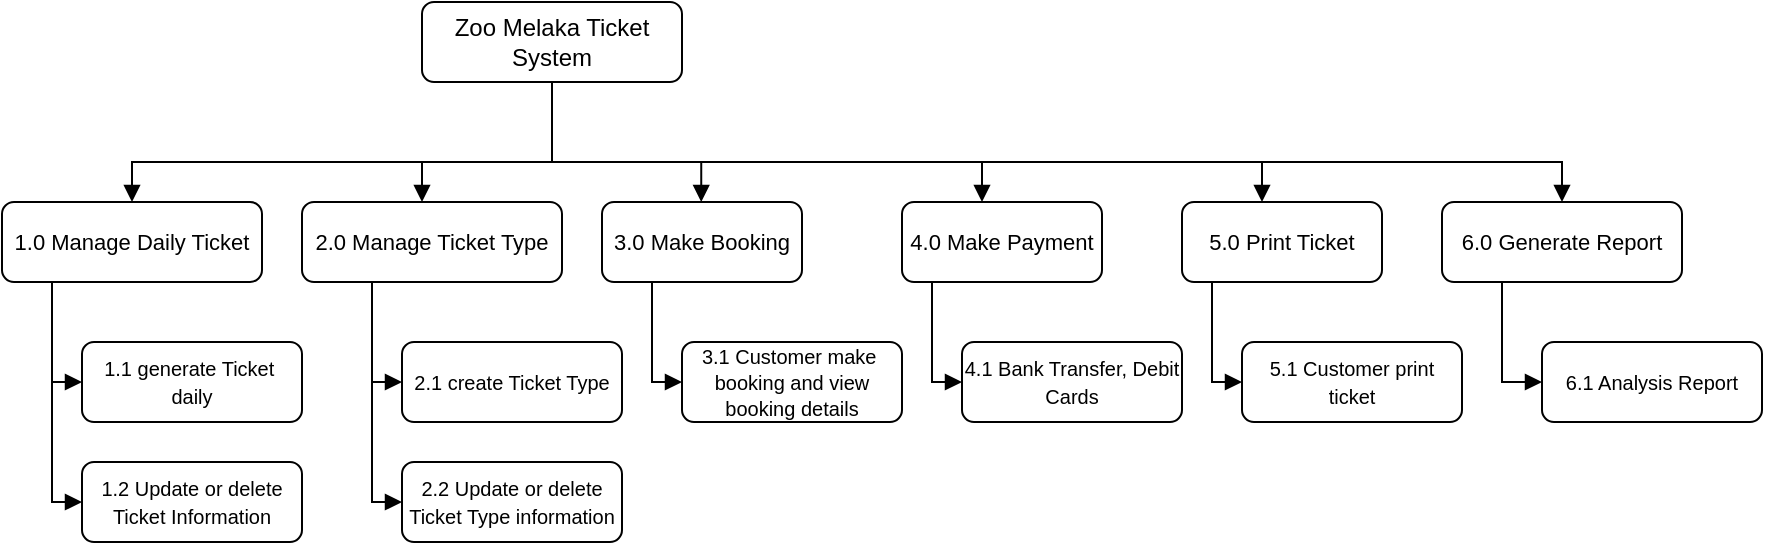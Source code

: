 <mxfile version="16.2.7" type="github">
  <diagram id="TOsZEdzZp91fuENZdWgG" name="Page-1">
    <mxGraphModel dx="902" dy="399" grid="1" gridSize="10" guides="1" tooltips="1" connect="1" arrows="1" fold="1" page="1" pageScale="1" pageWidth="850" pageHeight="1100" math="0" shadow="0">
      <root>
        <mxCell id="0" />
        <mxCell id="1" parent="0" />
        <mxCell id="eIKXC1qmkzRRXaIxY2Rm-1" value="Zoo Melaka Ticket System" style="rounded=1;whiteSpace=wrap;html=1;" vertex="1" parent="1">
          <mxGeometry x="270" y="30" width="130" height="40" as="geometry" />
        </mxCell>
        <mxCell id="eIKXC1qmkzRRXaIxY2Rm-6" value="&lt;font style=&quot;font-size: 11px&quot;&gt;6.0 Generate Report&lt;/font&gt;" style="whiteSpace=wrap;html=1;align=center;verticalAlign=middle;treeFolding=1;treeMoving=1;newEdgeStyle={&quot;edgeStyle&quot;:&quot;elbowEdgeStyle&quot;,&quot;startArrow&quot;:&quot;none&quot;,&quot;endArrow&quot;:&quot;none&quot;};rounded=1;" vertex="1" parent="1">
          <mxGeometry x="780" y="130" width="120" height="40" as="geometry" />
        </mxCell>
        <mxCell id="eIKXC1qmkzRRXaIxY2Rm-7" value="" style="edgeStyle=elbowEdgeStyle;elbow=vertical;startArrow=none;endArrow=block;rounded=0;exitX=0.5;exitY=1;exitDx=0;exitDy=0;endFill=1;" edge="1" target="eIKXC1qmkzRRXaIxY2Rm-6" parent="1" source="eIKXC1qmkzRRXaIxY2Rm-1">
          <mxGeometry relative="1" as="geometry">
            <mxPoint x="375" y="100" as="sourcePoint" />
            <Array as="points">
              <mxPoint x="410" y="110" />
              <mxPoint x="780" y="110" />
              <mxPoint x="445" y="105" />
            </Array>
          </mxGeometry>
        </mxCell>
        <mxCell id="eIKXC1qmkzRRXaIxY2Rm-8" value="&lt;p style=&quot;line-height: 1.4&quot;&gt;&lt;font style=&quot;font-size: 11px&quot;&gt;4.0 Make Payment&lt;/font&gt;&lt;/p&gt;" style="whiteSpace=wrap;html=1;align=center;verticalAlign=middle;treeFolding=1;treeMoving=1;newEdgeStyle={&quot;edgeStyle&quot;:&quot;elbowEdgeStyle&quot;,&quot;startArrow&quot;:&quot;none&quot;,&quot;endArrow&quot;:&quot;none&quot;};rounded=1;" vertex="1" parent="1">
          <mxGeometry x="510" y="130" width="100" height="40" as="geometry" />
        </mxCell>
        <mxCell id="eIKXC1qmkzRRXaIxY2Rm-10" value="&lt;p style=&quot;line-height: 1.4&quot;&gt;&lt;font style=&quot;font-size: 11px&quot;&gt;3.0 Make Booking&lt;/font&gt;&lt;/p&gt;" style="whiteSpace=wrap;html=1;align=center;verticalAlign=middle;treeFolding=1;treeMoving=1;newEdgeStyle={&quot;edgeStyle&quot;:&quot;elbowEdgeStyle&quot;,&quot;startArrow&quot;:&quot;none&quot;,&quot;endArrow&quot;:&quot;none&quot;};rounded=1;" vertex="1" parent="1">
          <mxGeometry x="360" y="130" width="100" height="40" as="geometry" />
        </mxCell>
        <mxCell id="eIKXC1qmkzRRXaIxY2Rm-11" value="" style="elbow=vertical;startArrow=none;endArrow=block;rounded=0;endFill=1;" edge="1" parent="1">
          <mxGeometry relative="1" as="geometry">
            <mxPoint x="409.62" y="110" as="sourcePoint" />
            <mxPoint x="409.62" y="130" as="targetPoint" />
          </mxGeometry>
        </mxCell>
        <mxCell id="eIKXC1qmkzRRXaIxY2Rm-12" value="&lt;p style=&quot;line-height: 1.4&quot;&gt;&lt;font style=&quot;font-size: 11px&quot;&gt;2.0 Manage Ticket Type&lt;/font&gt;&lt;/p&gt;" style="whiteSpace=wrap;html=1;align=center;verticalAlign=middle;treeFolding=1;treeMoving=1;newEdgeStyle={&quot;edgeStyle&quot;:&quot;elbowEdgeStyle&quot;,&quot;startArrow&quot;:&quot;none&quot;,&quot;endArrow&quot;:&quot;none&quot;};rounded=1;" vertex="1" parent="1">
          <mxGeometry x="210" y="130" width="130" height="40" as="geometry" />
        </mxCell>
        <mxCell id="eIKXC1qmkzRRXaIxY2Rm-13" value="" style="elbow=vertical;startArrow=none;endArrow=block;rounded=0;endFill=1;" edge="1" parent="1">
          <mxGeometry relative="1" as="geometry">
            <mxPoint x="270.0" y="110.0" as="sourcePoint" />
            <mxPoint x="270.0" y="130.0" as="targetPoint" />
          </mxGeometry>
        </mxCell>
        <mxCell id="eIKXC1qmkzRRXaIxY2Rm-14" value="&lt;p style=&quot;line-height: 1.4&quot;&gt;&lt;font style=&quot;font-size: 11px&quot;&gt;1.0 Manage Daily Ticket&lt;/font&gt;&lt;/p&gt;" style="whiteSpace=wrap;html=1;align=center;verticalAlign=middle;treeFolding=1;treeMoving=1;newEdgeStyle={&quot;edgeStyle&quot;:&quot;elbowEdgeStyle&quot;,&quot;startArrow&quot;:&quot;none&quot;,&quot;endArrow&quot;:&quot;none&quot;};rounded=1;" vertex="1" parent="1">
          <mxGeometry x="60" y="130" width="130" height="40" as="geometry" />
        </mxCell>
        <mxCell id="eIKXC1qmkzRRXaIxY2Rm-16" value="" style="edgeStyle=elbowEdgeStyle;elbow=vertical;startArrow=none;endArrow=block;rounded=0;fontSize=11;exitX=0.5;exitY=1;exitDx=0;exitDy=0;endFill=1;" edge="1" target="eIKXC1qmkzRRXaIxY2Rm-14" parent="1" source="eIKXC1qmkzRRXaIxY2Rm-1">
          <mxGeometry relative="1" as="geometry">
            <mxPoint x="309.52" y="70.0" as="sourcePoint" />
            <mxPoint x="-60" y="130" as="targetPoint" />
            <Array as="points">
              <mxPoint x="330" y="110" />
              <mxPoint x="370" y="110" />
              <mxPoint x="310" y="110" />
              <mxPoint x="240" y="110" />
              <mxPoint x="220" y="100" />
            </Array>
          </mxGeometry>
        </mxCell>
        <mxCell id="eIKXC1qmkzRRXaIxY2Rm-18" value="&lt;font style=&quot;font-size: 10px&quot;&gt;4.1 Bank Transfer, Debit Cards&lt;/font&gt;" style="whiteSpace=wrap;html=1;align=center;verticalAlign=middle;treeFolding=1;treeMoving=1;newEdgeStyle={&quot;edgeStyle&quot;:&quot;elbowEdgeStyle&quot;,&quot;startArrow&quot;:&quot;none&quot;,&quot;endArrow&quot;:&quot;none&quot;};rounded=1;fontSize=11;" vertex="1" parent="1">
          <mxGeometry x="540" y="200" width="110" height="40" as="geometry" />
        </mxCell>
        <mxCell id="eIKXC1qmkzRRXaIxY2Rm-20" value="&lt;font style=&quot;font-size: 10px&quot;&gt;6.1 Analysis Report&lt;/font&gt;" style="whiteSpace=wrap;html=1;align=center;verticalAlign=middle;treeFolding=1;treeMoving=1;newEdgeStyle={&quot;edgeStyle&quot;:&quot;elbowEdgeStyle&quot;,&quot;startArrow&quot;:&quot;none&quot;,&quot;endArrow&quot;:&quot;none&quot;};rounded=1;fontSize=11;" vertex="1" parent="1">
          <mxGeometry x="830" y="200" width="110" height="40" as="geometry" />
        </mxCell>
        <mxCell id="eIKXC1qmkzRRXaIxY2Rm-21" value="" style="edgeStyle=elbowEdgeStyle;elbow=vertical;startArrow=none;endArrow=block;rounded=0;fontSize=11;endFill=1;" edge="1" parent="1">
          <mxGeometry relative="1" as="geometry">
            <mxPoint x="810" y="170" as="sourcePoint" />
            <mxPoint x="830" y="220" as="targetPoint" />
            <Array as="points">
              <mxPoint x="790" y="220" />
            </Array>
          </mxGeometry>
        </mxCell>
        <mxCell id="eIKXC1qmkzRRXaIxY2Rm-22" value="&lt;font style=&quot;font-size: 10px&quot;&gt;3.1 Customer make&amp;nbsp; booking and view booking details&lt;/font&gt;" style="whiteSpace=wrap;html=1;align=center;verticalAlign=middle;treeFolding=1;treeMoving=1;newEdgeStyle={&quot;edgeStyle&quot;:&quot;elbowEdgeStyle&quot;,&quot;startArrow&quot;:&quot;none&quot;,&quot;endArrow&quot;:&quot;none&quot;};rounded=1;fontSize=11;" vertex="1" parent="1">
          <mxGeometry x="400" y="200" width="110" height="40" as="geometry" />
        </mxCell>
        <mxCell id="eIKXC1qmkzRRXaIxY2Rm-23" value="" style="elbow=vertical;startArrow=none;endArrow=block;rounded=0;endFill=1;" edge="1" parent="1">
          <mxGeometry relative="1" as="geometry">
            <mxPoint x="550" y="110" as="sourcePoint" />
            <mxPoint x="550" y="130" as="targetPoint" />
            <Array as="points">
              <mxPoint x="550" y="120" />
            </Array>
          </mxGeometry>
        </mxCell>
        <mxCell id="eIKXC1qmkzRRXaIxY2Rm-24" value="" style="edgeStyle=elbowEdgeStyle;elbow=vertical;startArrow=none;endArrow=block;rounded=0;fontSize=11;endFill=1;" edge="1" parent="1">
          <mxGeometry relative="1" as="geometry">
            <mxPoint x="525.0" y="170" as="sourcePoint" />
            <mxPoint x="540" y="220" as="targetPoint" />
            <Array as="points">
              <mxPoint x="505" y="220" />
            </Array>
          </mxGeometry>
        </mxCell>
        <mxCell id="eIKXC1qmkzRRXaIxY2Rm-25" value="" style="edgeStyle=elbowEdgeStyle;elbow=vertical;startArrow=none;endArrow=block;rounded=0;fontSize=11;endFill=1;" edge="1" parent="1">
          <mxGeometry relative="1" as="geometry">
            <mxPoint x="385" y="170" as="sourcePoint" />
            <mxPoint x="400" y="220" as="targetPoint" />
            <Array as="points">
              <mxPoint x="365" y="220" />
            </Array>
          </mxGeometry>
        </mxCell>
        <mxCell id="eIKXC1qmkzRRXaIxY2Rm-29" value="&lt;p style=&quot;line-height: 1.4&quot;&gt;&lt;font style=&quot;font-size: 11px&quot;&gt;5.0 Print Ticket&lt;/font&gt;&lt;/p&gt;" style="whiteSpace=wrap;html=1;align=center;verticalAlign=middle;treeFolding=1;treeMoving=1;newEdgeStyle={&quot;edgeStyle&quot;:&quot;elbowEdgeStyle&quot;,&quot;startArrow&quot;:&quot;none&quot;,&quot;endArrow&quot;:&quot;none&quot;};rounded=1;" vertex="1" parent="1">
          <mxGeometry x="650" y="130" width="100" height="40" as="geometry" />
        </mxCell>
        <mxCell id="eIKXC1qmkzRRXaIxY2Rm-30" value="&lt;font style=&quot;font-size: 10px&quot;&gt;5.1 Customer print ticket&lt;/font&gt;" style="whiteSpace=wrap;html=1;align=center;verticalAlign=middle;treeFolding=1;treeMoving=1;newEdgeStyle={&quot;edgeStyle&quot;:&quot;elbowEdgeStyle&quot;,&quot;startArrow&quot;:&quot;none&quot;,&quot;endArrow&quot;:&quot;none&quot;};rounded=1;fontSize=11;" vertex="1" parent="1">
          <mxGeometry x="680" y="200" width="110" height="40" as="geometry" />
        </mxCell>
        <mxCell id="eIKXC1qmkzRRXaIxY2Rm-31" value="" style="edgeStyle=elbowEdgeStyle;elbow=vertical;startArrow=none;endArrow=block;rounded=0;fontSize=11;endFill=1;" edge="1" parent="1">
          <mxGeometry relative="1" as="geometry">
            <mxPoint x="665" y="170" as="sourcePoint" />
            <mxPoint x="680" y="220" as="targetPoint" />
            <Array as="points">
              <mxPoint x="645" y="220" />
            </Array>
          </mxGeometry>
        </mxCell>
        <mxCell id="eIKXC1qmkzRRXaIxY2Rm-32" value="" style="elbow=vertical;startArrow=none;endArrow=block;rounded=0;endFill=1;" edge="1" parent="1">
          <mxGeometry relative="1" as="geometry">
            <mxPoint x="690" y="110.0" as="sourcePoint" />
            <mxPoint x="690" y="130.0" as="targetPoint" />
            <Array as="points">
              <mxPoint x="690" y="120" />
            </Array>
          </mxGeometry>
        </mxCell>
        <mxCell id="eIKXC1qmkzRRXaIxY2Rm-33" value="&lt;font style=&quot;font-size: 10px&quot;&gt;2.1 create Ticket Type&lt;/font&gt;" style="whiteSpace=wrap;html=1;align=center;verticalAlign=middle;treeFolding=1;treeMoving=1;newEdgeStyle={&quot;edgeStyle&quot;:&quot;elbowEdgeStyle&quot;,&quot;startArrow&quot;:&quot;none&quot;,&quot;endArrow&quot;:&quot;none&quot;};rounded=1;fontSize=11;" vertex="1" parent="1">
          <mxGeometry x="260" y="200" width="110" height="40" as="geometry" />
        </mxCell>
        <mxCell id="eIKXC1qmkzRRXaIxY2Rm-35" value="&lt;font style=&quot;font-size: 10px&quot;&gt;2.2 Update or delete Ticket Type information&lt;/font&gt;" style="whiteSpace=wrap;html=1;align=center;verticalAlign=middle;treeFolding=1;treeMoving=1;newEdgeStyle={&quot;edgeStyle&quot;:&quot;elbowEdgeStyle&quot;,&quot;startArrow&quot;:&quot;none&quot;,&quot;endArrow&quot;:&quot;none&quot;};rounded=1;fontSize=11;" vertex="1" parent="1">
          <mxGeometry x="260" y="260" width="110" height="40" as="geometry" />
        </mxCell>
        <mxCell id="eIKXC1qmkzRRXaIxY2Rm-36" value="" style="edgeStyle=elbowEdgeStyle;elbow=vertical;startArrow=none;endArrow=block;rounded=0;fontSize=11;endFill=1;" edge="1" parent="1">
          <mxGeometry relative="1" as="geometry">
            <mxPoint x="245" y="220" as="sourcePoint" />
            <mxPoint x="260" y="280" as="targetPoint" />
            <Array as="points">
              <mxPoint x="225" y="280" />
            </Array>
          </mxGeometry>
        </mxCell>
        <mxCell id="eIKXC1qmkzRRXaIxY2Rm-40" value="" style="edgeStyle=elbowEdgeStyle;elbow=vertical;startArrow=none;endArrow=block;rounded=0;fontSize=11;endFill=1;" edge="1" parent="1">
          <mxGeometry relative="1" as="geometry">
            <mxPoint x="245" y="170" as="sourcePoint" />
            <mxPoint x="260" y="220" as="targetPoint" />
            <Array as="points">
              <mxPoint x="225" y="220" />
            </Array>
          </mxGeometry>
        </mxCell>
        <mxCell id="eIKXC1qmkzRRXaIxY2Rm-43" value="" style="edgeStyle=elbowEdgeStyle;elbow=vertical;startArrow=none;endArrow=block;rounded=0;fontSize=11;endFill=1;" edge="1" parent="1">
          <mxGeometry relative="1" as="geometry">
            <mxPoint x="85" y="170" as="sourcePoint" />
            <mxPoint x="100" y="220" as="targetPoint" />
            <Array as="points">
              <mxPoint x="65" y="220" />
            </Array>
          </mxGeometry>
        </mxCell>
        <mxCell id="eIKXC1qmkzRRXaIxY2Rm-44" value="&lt;font style=&quot;font-size: 10px&quot;&gt;1.1 generate Ticket&amp;nbsp; daily&lt;/font&gt;" style="whiteSpace=wrap;html=1;align=center;verticalAlign=middle;treeFolding=1;treeMoving=1;newEdgeStyle={&quot;edgeStyle&quot;:&quot;elbowEdgeStyle&quot;,&quot;startArrow&quot;:&quot;none&quot;,&quot;endArrow&quot;:&quot;none&quot;};rounded=1;fontSize=11;" vertex="1" parent="1">
          <mxGeometry x="100" y="200" width="110" height="40" as="geometry" />
        </mxCell>
        <mxCell id="eIKXC1qmkzRRXaIxY2Rm-45" value="&lt;font style=&quot;font-size: 10px&quot;&gt;1.2 Update or delete Ticket Information&lt;/font&gt;" style="whiteSpace=wrap;html=1;align=center;verticalAlign=middle;treeFolding=1;treeMoving=1;newEdgeStyle={&quot;edgeStyle&quot;:&quot;elbowEdgeStyle&quot;,&quot;startArrow&quot;:&quot;none&quot;,&quot;endArrow&quot;:&quot;none&quot;};rounded=1;fontSize=11;" vertex="1" parent="1">
          <mxGeometry x="100" y="260" width="110" height="40" as="geometry" />
        </mxCell>
        <mxCell id="eIKXC1qmkzRRXaIxY2Rm-46" value="" style="edgeStyle=elbowEdgeStyle;elbow=vertical;startArrow=none;endArrow=block;rounded=0;fontSize=11;endFill=1;" edge="1" parent="1">
          <mxGeometry relative="1" as="geometry">
            <mxPoint x="85" y="220" as="sourcePoint" />
            <mxPoint x="100" y="280" as="targetPoint" />
            <Array as="points">
              <mxPoint x="65" y="280" />
            </Array>
          </mxGeometry>
        </mxCell>
      </root>
    </mxGraphModel>
  </diagram>
</mxfile>
